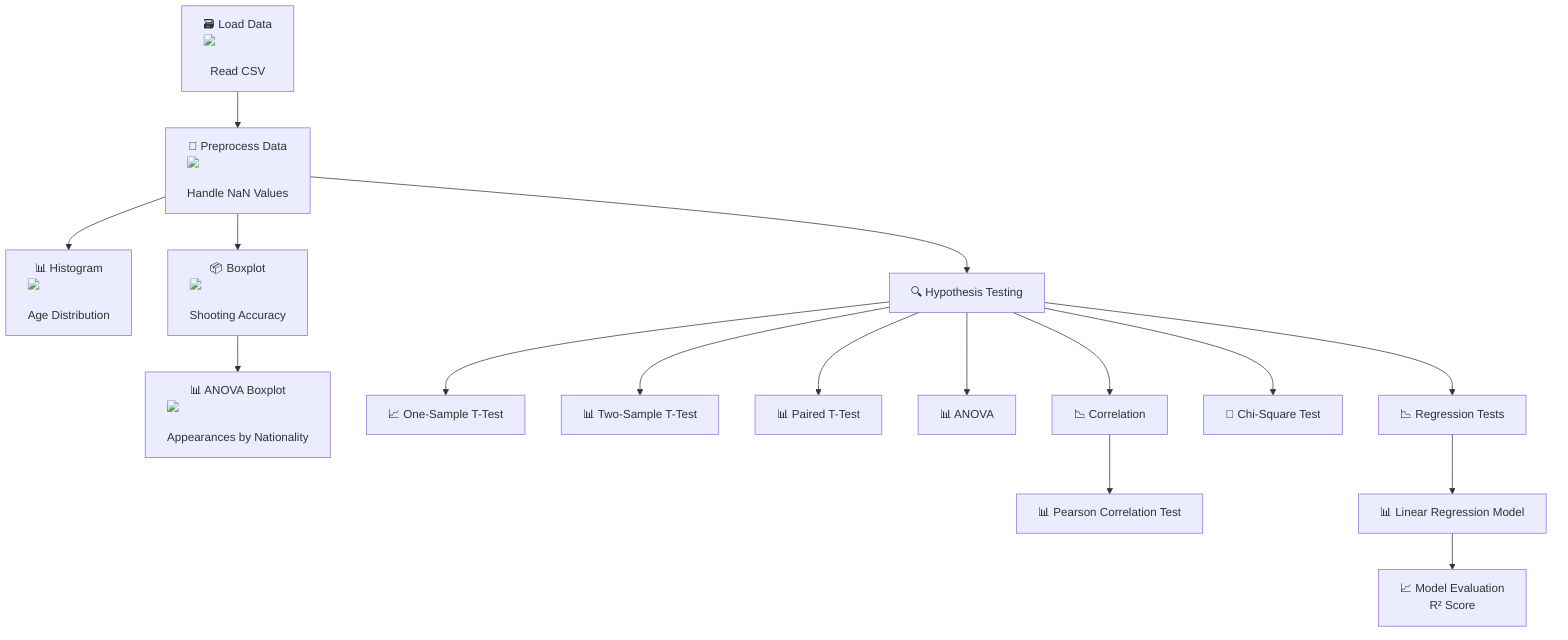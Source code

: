 flowchart TD
    A["🗃️ Load Data <img src='icons/file.svg' /> <br/> Read CSV"] --> B["🧹 Preprocess Data <img src='icons/table.svg' /> <br/> Handle NaN Values"]
    B --> C["📊 Histogram <img src='dummy_plots/hist_template.svg' /> <br/> Age Distribution"]
    B --> D["📦 Boxplot <img src='dummy_plots/boxplot_template.svg' /> <br/> Shooting Accuracy"]
    B --> E["🔍 Hypothesis Testing"]
    E --> F["📈 One-Sample T-Test"]
    E --> G["📊 Two-Sample T-Test"]
    E --> H["📊 Paired T-Test"]
    E --> I["📊 ANOVA"]
    D --> J["📊 ANOVA Boxplot <img src='dummy_plots/boxplot_template.svg' /> <br/> Appearances by Nationality"]
    E --> K["📉 Correlation"]
    K --> L["📊 Pearson Correlation Test"]
    E --> M["🧮 Chi-Square Test"]
    E --> N["📉 Regression Tests"]
    N --> O["📊 Linear Regression Model"]
    O --> P["📈 Model Evaluation <br/> R² Score"]